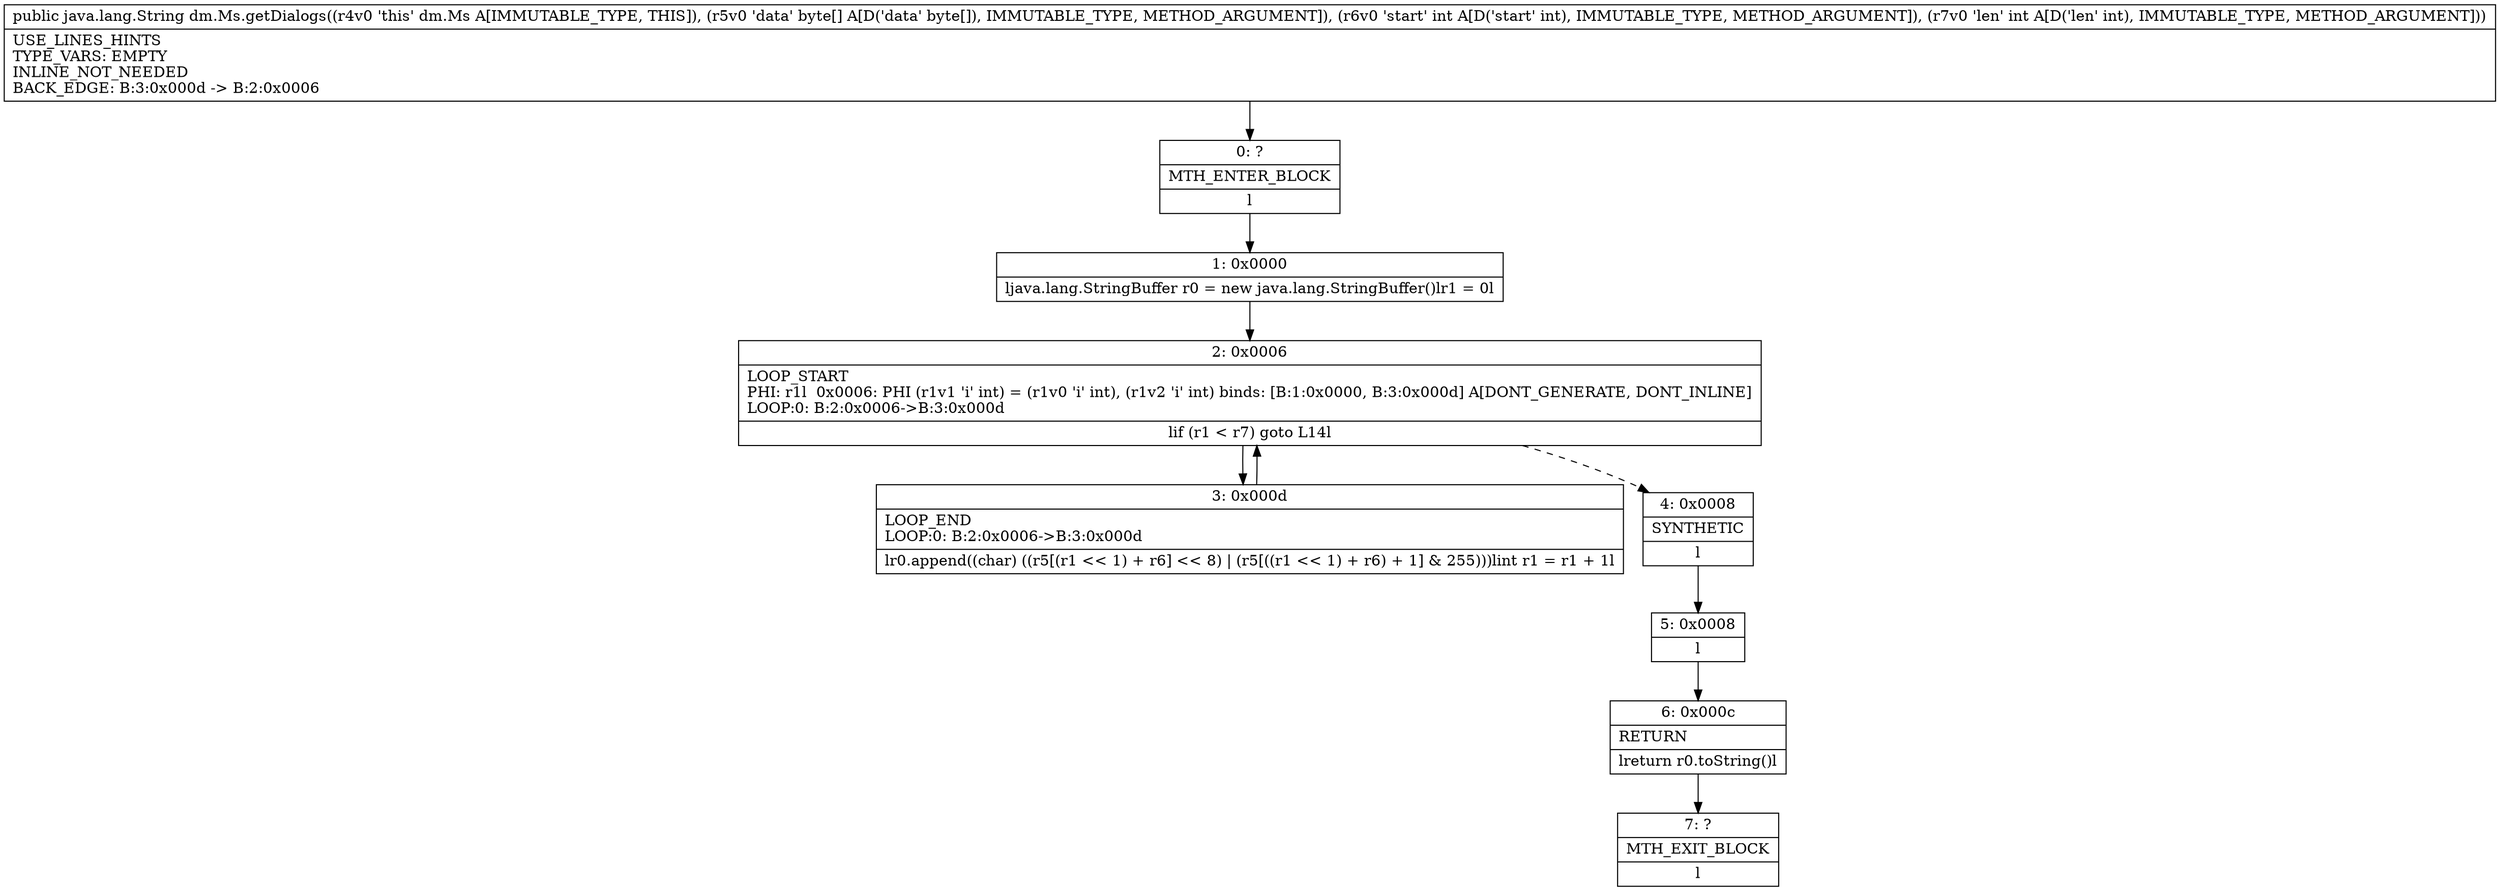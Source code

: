 digraph "CFG fordm.Ms.getDialogs([BII)Ljava\/lang\/String;" {
Node_0 [shape=record,label="{0\:\ ?|MTH_ENTER_BLOCK\l|l}"];
Node_1 [shape=record,label="{1\:\ 0x0000|ljava.lang.StringBuffer r0 = new java.lang.StringBuffer()lr1 = 0l}"];
Node_2 [shape=record,label="{2\:\ 0x0006|LOOP_START\lPHI: r1l  0x0006: PHI (r1v1 'i' int) = (r1v0 'i' int), (r1v2 'i' int) binds: [B:1:0x0000, B:3:0x000d] A[DONT_GENERATE, DONT_INLINE]\lLOOP:0: B:2:0x0006\-\>B:3:0x000d\l|lif (r1 \< r7) goto L14l}"];
Node_3 [shape=record,label="{3\:\ 0x000d|LOOP_END\lLOOP:0: B:2:0x0006\-\>B:3:0x000d\l|lr0.append((char) ((r5[(r1 \<\< 1) + r6] \<\< 8) \| (r5[((r1 \<\< 1) + r6) + 1] & 255)))lint r1 = r1 + 1l}"];
Node_4 [shape=record,label="{4\:\ 0x0008|SYNTHETIC\l|l}"];
Node_5 [shape=record,label="{5\:\ 0x0008|l}"];
Node_6 [shape=record,label="{6\:\ 0x000c|RETURN\l|lreturn r0.toString()l}"];
Node_7 [shape=record,label="{7\:\ ?|MTH_EXIT_BLOCK\l|l}"];
MethodNode[shape=record,label="{public java.lang.String dm.Ms.getDialogs((r4v0 'this' dm.Ms A[IMMUTABLE_TYPE, THIS]), (r5v0 'data' byte[] A[D('data' byte[]), IMMUTABLE_TYPE, METHOD_ARGUMENT]), (r6v0 'start' int A[D('start' int), IMMUTABLE_TYPE, METHOD_ARGUMENT]), (r7v0 'len' int A[D('len' int), IMMUTABLE_TYPE, METHOD_ARGUMENT]))  | USE_LINES_HINTS\lTYPE_VARS: EMPTY\lINLINE_NOT_NEEDED\lBACK_EDGE: B:3:0x000d \-\> B:2:0x0006\l}"];
MethodNode -> Node_0;
Node_0 -> Node_1;
Node_1 -> Node_2;
Node_2 -> Node_3;
Node_2 -> Node_4[style=dashed];
Node_3 -> Node_2;
Node_4 -> Node_5;
Node_5 -> Node_6;
Node_6 -> Node_7;
}


